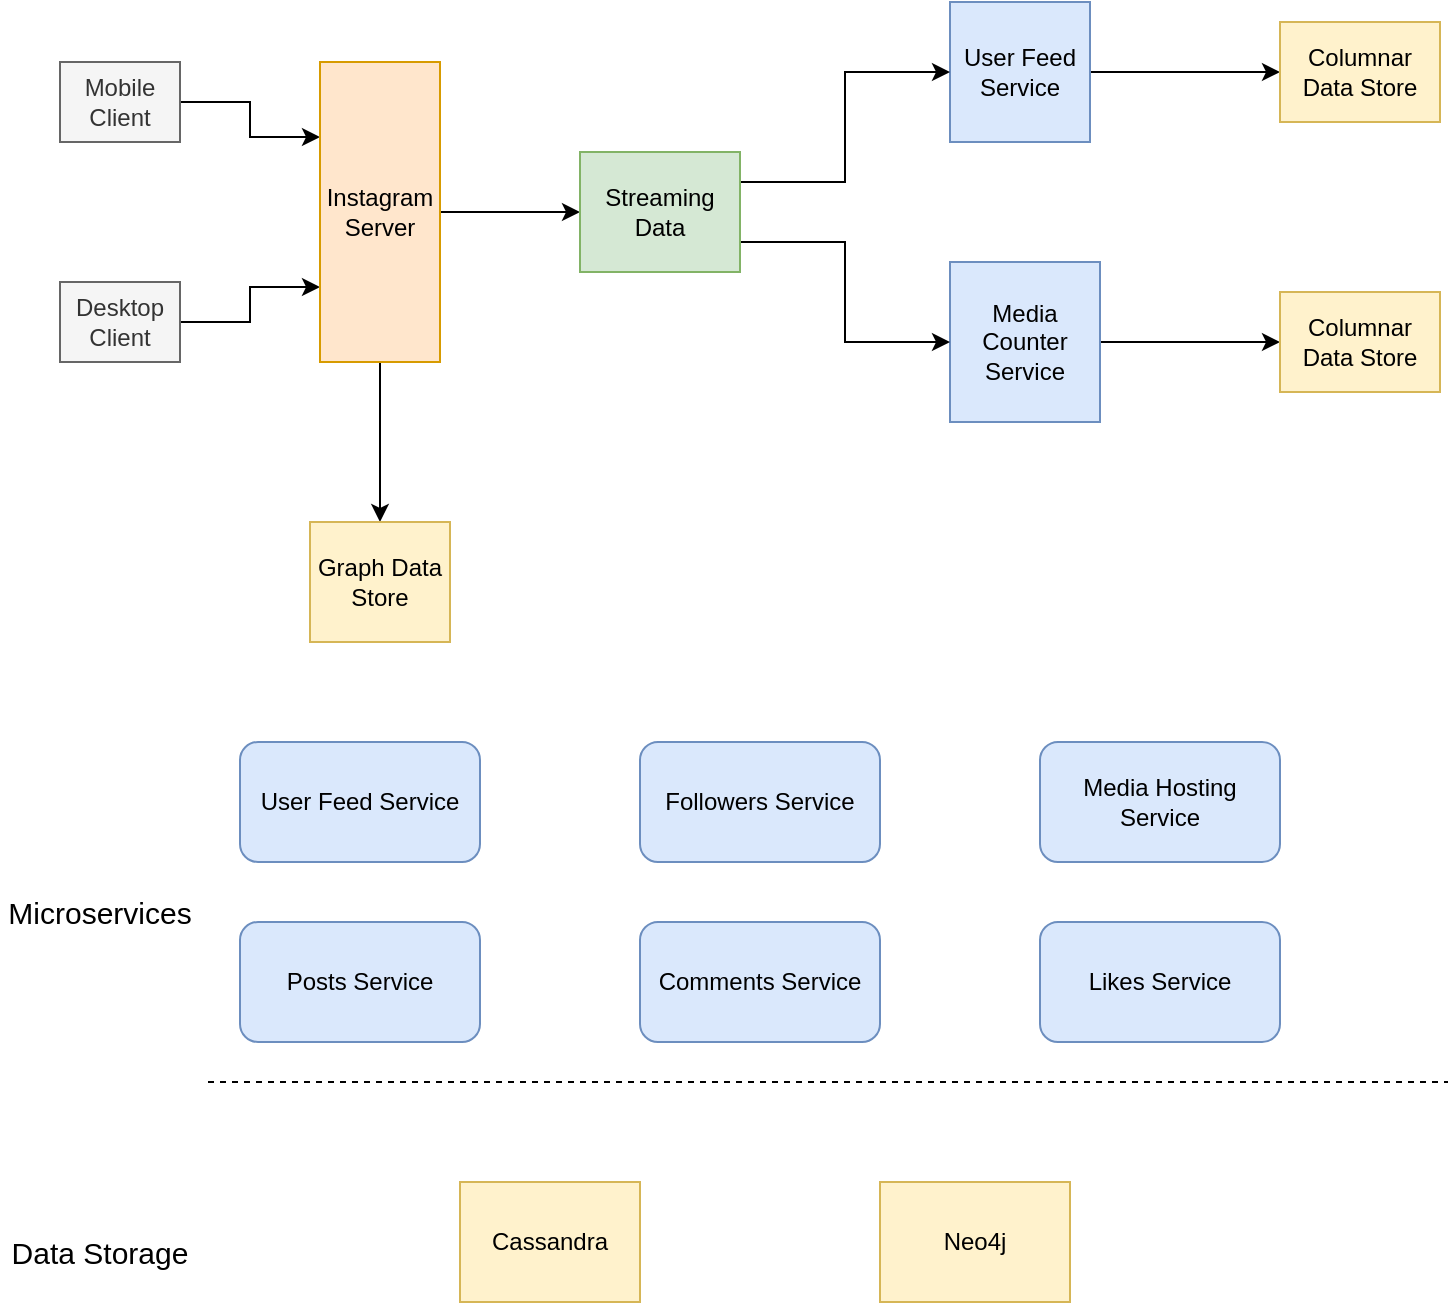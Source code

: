 <mxfile version="15.5.5" type="github">
  <diagram id="zCMMt3EqEbr-sv7_xVZM" name="Page-1">
    <mxGraphModel dx="782" dy="351" grid="1" gridSize="10" guides="1" tooltips="1" connect="1" arrows="1" fold="1" page="1" pageScale="1" pageWidth="827" pageHeight="1169" math="0" shadow="0">
      <root>
        <mxCell id="0" />
        <mxCell id="1" parent="0" />
        <mxCell id="3q1tgg9aHf6s9xLI-lMY-10" style="edgeStyle=orthogonalEdgeStyle;rounded=0;orthogonalLoop=1;jettySize=auto;html=1;exitX=1;exitY=0.5;exitDx=0;exitDy=0;entryX=0;entryY=0.25;entryDx=0;entryDy=0;" edge="1" parent="1" source="3q1tgg9aHf6s9xLI-lMY-1" target="3q1tgg9aHf6s9xLI-lMY-3">
          <mxGeometry relative="1" as="geometry" />
        </mxCell>
        <mxCell id="3q1tgg9aHf6s9xLI-lMY-1" value="Mobile Client" style="rounded=0;whiteSpace=wrap;html=1;fillColor=#f5f5f5;fontColor=#333333;strokeColor=#666666;" vertex="1" parent="1">
          <mxGeometry x="30" y="60" width="60" height="40" as="geometry" />
        </mxCell>
        <mxCell id="3q1tgg9aHf6s9xLI-lMY-11" style="edgeStyle=orthogonalEdgeStyle;rounded=0;orthogonalLoop=1;jettySize=auto;html=1;exitX=1;exitY=0.5;exitDx=0;exitDy=0;entryX=0;entryY=0.75;entryDx=0;entryDy=0;" edge="1" parent="1" source="3q1tgg9aHf6s9xLI-lMY-2" target="3q1tgg9aHf6s9xLI-lMY-3">
          <mxGeometry relative="1" as="geometry" />
        </mxCell>
        <mxCell id="3q1tgg9aHf6s9xLI-lMY-2" value="Desktop Client" style="rounded=0;whiteSpace=wrap;html=1;fillColor=#f5f5f5;fontColor=#333333;strokeColor=#666666;" vertex="1" parent="1">
          <mxGeometry x="30" y="170" width="60" height="40" as="geometry" />
        </mxCell>
        <mxCell id="3q1tgg9aHf6s9xLI-lMY-12" style="edgeStyle=orthogonalEdgeStyle;rounded=0;orthogonalLoop=1;jettySize=auto;html=1;exitX=1;exitY=0.5;exitDx=0;exitDy=0;entryX=0;entryY=0.5;entryDx=0;entryDy=0;" edge="1" parent="1" source="3q1tgg9aHf6s9xLI-lMY-3" target="3q1tgg9aHf6s9xLI-lMY-6">
          <mxGeometry relative="1" as="geometry" />
        </mxCell>
        <mxCell id="3q1tgg9aHf6s9xLI-lMY-13" style="edgeStyle=orthogonalEdgeStyle;rounded=0;orthogonalLoop=1;jettySize=auto;html=1;exitX=0.5;exitY=1;exitDx=0;exitDy=0;entryX=0.5;entryY=0;entryDx=0;entryDy=0;" edge="1" parent="1" source="3q1tgg9aHf6s9xLI-lMY-3" target="3q1tgg9aHf6s9xLI-lMY-7">
          <mxGeometry relative="1" as="geometry" />
        </mxCell>
        <mxCell id="3q1tgg9aHf6s9xLI-lMY-3" value="Instagram Server" style="rounded=0;whiteSpace=wrap;html=1;fillColor=#ffe6cc;strokeColor=#d79b00;" vertex="1" parent="1">
          <mxGeometry x="160" y="60" width="60" height="150" as="geometry" />
        </mxCell>
        <mxCell id="3q1tgg9aHf6s9xLI-lMY-17" style="edgeStyle=orthogonalEdgeStyle;rounded=0;orthogonalLoop=1;jettySize=auto;html=1;exitX=1;exitY=0.5;exitDx=0;exitDy=0;entryX=0;entryY=0.5;entryDx=0;entryDy=0;" edge="1" parent="1" source="3q1tgg9aHf6s9xLI-lMY-4" target="3q1tgg9aHf6s9xLI-lMY-9">
          <mxGeometry relative="1" as="geometry" />
        </mxCell>
        <mxCell id="3q1tgg9aHf6s9xLI-lMY-4" value="Media Counter Service" style="rounded=0;whiteSpace=wrap;html=1;fillColor=#dae8fc;strokeColor=#6c8ebf;" vertex="1" parent="1">
          <mxGeometry x="475" y="160" width="75" height="80" as="geometry" />
        </mxCell>
        <mxCell id="3q1tgg9aHf6s9xLI-lMY-16" style="edgeStyle=orthogonalEdgeStyle;rounded=0;orthogonalLoop=1;jettySize=auto;html=1;exitX=1;exitY=0.5;exitDx=0;exitDy=0;entryX=0;entryY=0.5;entryDx=0;entryDy=0;" edge="1" parent="1" source="3q1tgg9aHf6s9xLI-lMY-5" target="3q1tgg9aHf6s9xLI-lMY-8">
          <mxGeometry relative="1" as="geometry" />
        </mxCell>
        <mxCell id="3q1tgg9aHf6s9xLI-lMY-5" value="User Feed Service" style="rounded=0;whiteSpace=wrap;html=1;fillColor=#dae8fc;strokeColor=#6c8ebf;" vertex="1" parent="1">
          <mxGeometry x="475" y="30" width="70" height="70" as="geometry" />
        </mxCell>
        <mxCell id="3q1tgg9aHf6s9xLI-lMY-14" style="edgeStyle=orthogonalEdgeStyle;rounded=0;orthogonalLoop=1;jettySize=auto;html=1;exitX=1;exitY=0.25;exitDx=0;exitDy=0;entryX=0;entryY=0.5;entryDx=0;entryDy=0;" edge="1" parent="1" source="3q1tgg9aHf6s9xLI-lMY-6" target="3q1tgg9aHf6s9xLI-lMY-5">
          <mxGeometry relative="1" as="geometry" />
        </mxCell>
        <mxCell id="3q1tgg9aHf6s9xLI-lMY-15" style="edgeStyle=orthogonalEdgeStyle;rounded=0;orthogonalLoop=1;jettySize=auto;html=1;exitX=1;exitY=0.75;exitDx=0;exitDy=0;entryX=0;entryY=0.5;entryDx=0;entryDy=0;" edge="1" parent="1" source="3q1tgg9aHf6s9xLI-lMY-6" target="3q1tgg9aHf6s9xLI-lMY-4">
          <mxGeometry relative="1" as="geometry" />
        </mxCell>
        <mxCell id="3q1tgg9aHf6s9xLI-lMY-6" value="Streaming Data" style="rounded=0;whiteSpace=wrap;html=1;fillColor=#d5e8d4;strokeColor=#82b366;" vertex="1" parent="1">
          <mxGeometry x="290" y="105" width="80" height="60" as="geometry" />
        </mxCell>
        <mxCell id="3q1tgg9aHf6s9xLI-lMY-7" value="Graph Data Store" style="rounded=0;whiteSpace=wrap;html=1;fillColor=#fff2cc;strokeColor=#d6b656;" vertex="1" parent="1">
          <mxGeometry x="155" y="290" width="70" height="60" as="geometry" />
        </mxCell>
        <mxCell id="3q1tgg9aHf6s9xLI-lMY-8" value="Columnar Data Store" style="rounded=0;whiteSpace=wrap;html=1;fillColor=#fff2cc;strokeColor=#d6b656;" vertex="1" parent="1">
          <mxGeometry x="640" y="40" width="80" height="50" as="geometry" />
        </mxCell>
        <mxCell id="3q1tgg9aHf6s9xLI-lMY-9" value="Columnar Data Store" style="rounded=0;whiteSpace=wrap;html=1;fillColor=#fff2cc;strokeColor=#d6b656;" vertex="1" parent="1">
          <mxGeometry x="640" y="175" width="80" height="50" as="geometry" />
        </mxCell>
        <mxCell id="3q1tgg9aHf6s9xLI-lMY-18" value="Comments Service" style="rounded=1;whiteSpace=wrap;html=1;fillColor=#dae8fc;strokeColor=#6c8ebf;" vertex="1" parent="1">
          <mxGeometry x="320" y="490" width="120" height="60" as="geometry" />
        </mxCell>
        <mxCell id="3q1tgg9aHf6s9xLI-lMY-19" value="User Feed Service" style="rounded=1;whiteSpace=wrap;html=1;fillColor=#dae8fc;strokeColor=#6c8ebf;" vertex="1" parent="1">
          <mxGeometry x="120" y="400" width="120" height="60" as="geometry" />
        </mxCell>
        <mxCell id="3q1tgg9aHf6s9xLI-lMY-20" value="Posts Service" style="rounded=1;whiteSpace=wrap;html=1;fillColor=#dae8fc;strokeColor=#6c8ebf;" vertex="1" parent="1">
          <mxGeometry x="120" y="490" width="120" height="60" as="geometry" />
        </mxCell>
        <mxCell id="3q1tgg9aHf6s9xLI-lMY-21" value="Likes Service" style="rounded=1;whiteSpace=wrap;html=1;fillColor=#dae8fc;strokeColor=#6c8ebf;" vertex="1" parent="1">
          <mxGeometry x="520" y="490" width="120" height="60" as="geometry" />
        </mxCell>
        <mxCell id="3q1tgg9aHf6s9xLI-lMY-22" value="Followers Service" style="rounded=1;whiteSpace=wrap;html=1;fillColor=#dae8fc;strokeColor=#6c8ebf;" vertex="1" parent="1">
          <mxGeometry x="320" y="400" width="120" height="60" as="geometry" />
        </mxCell>
        <mxCell id="3q1tgg9aHf6s9xLI-lMY-23" value="Media Hosting Service" style="rounded=1;whiteSpace=wrap;html=1;fillColor=#dae8fc;strokeColor=#6c8ebf;" vertex="1" parent="1">
          <mxGeometry x="520" y="400" width="120" height="60" as="geometry" />
        </mxCell>
        <mxCell id="3q1tgg9aHf6s9xLI-lMY-24" value="Cassandra" style="rounded=0;whiteSpace=wrap;html=1;fillColor=#fff2cc;strokeColor=#d6b656;" vertex="1" parent="1">
          <mxGeometry x="230" y="620" width="90" height="60" as="geometry" />
        </mxCell>
        <mxCell id="3q1tgg9aHf6s9xLI-lMY-25" value="Neo4j" style="rounded=0;whiteSpace=wrap;html=1;fillColor=#fff2cc;strokeColor=#d6b656;" vertex="1" parent="1">
          <mxGeometry x="440" y="620" width="95" height="60" as="geometry" />
        </mxCell>
        <mxCell id="3q1tgg9aHf6s9xLI-lMY-26" value="" style="endArrow=none;dashed=1;html=1;rounded=0;" edge="1" parent="1">
          <mxGeometry width="50" height="50" relative="1" as="geometry">
            <mxPoint x="104" y="570" as="sourcePoint" />
            <mxPoint x="724" y="570" as="targetPoint" />
          </mxGeometry>
        </mxCell>
        <mxCell id="3q1tgg9aHf6s9xLI-lMY-27" value="&lt;font style=&quot;font-size: 15px&quot;&gt;Microservices&lt;/font&gt;" style="text;html=1;strokeColor=none;fillColor=none;align=center;verticalAlign=middle;whiteSpace=wrap;rounded=0;strokeWidth=1;" vertex="1" parent="1">
          <mxGeometry x="20" y="470" width="60" height="30" as="geometry" />
        </mxCell>
        <mxCell id="3q1tgg9aHf6s9xLI-lMY-28" value="&lt;font style=&quot;font-size: 15px&quot;&gt;Data Storage&lt;/font&gt;" style="text;html=1;strokeColor=none;fillColor=none;align=center;verticalAlign=middle;whiteSpace=wrap;rounded=0;" vertex="1" parent="1">
          <mxGeometry y="640" width="100" height="30" as="geometry" />
        </mxCell>
      </root>
    </mxGraphModel>
  </diagram>
</mxfile>
